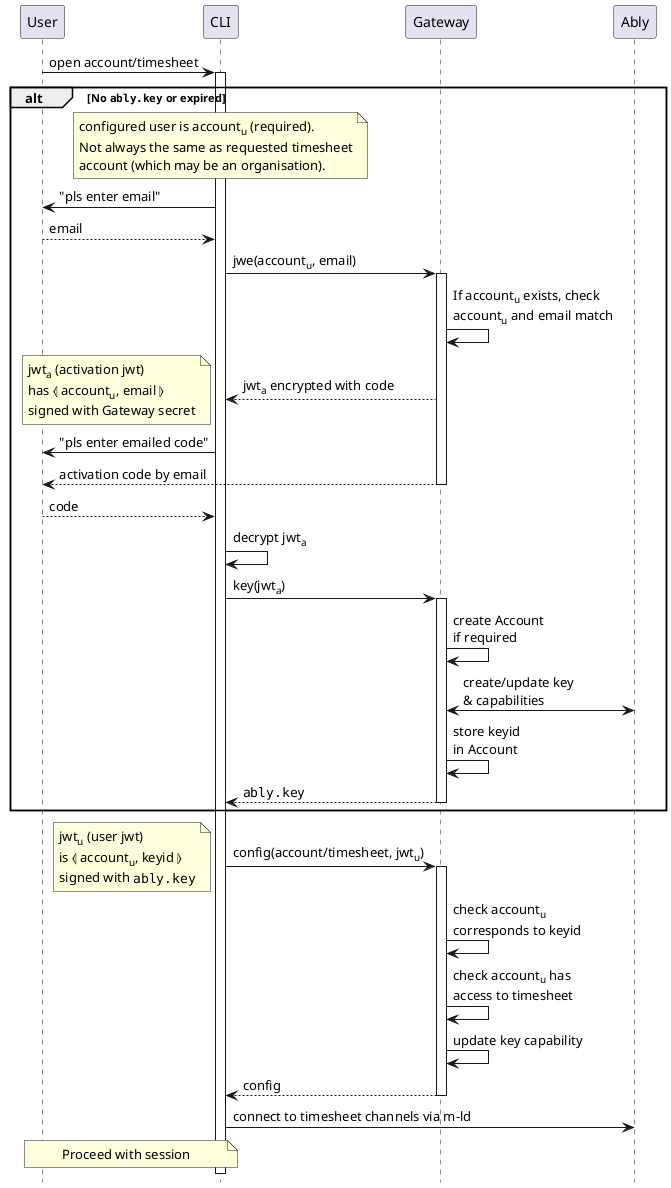 @startuml
'https://plantuml.com/sequence-diagram
hide footbox

User -> CLI ++: open account/timesheet
alt No ""ably.key"" or expired
  note over CLI
    configured user is account<sub>u</sub> (required).
    Not always the same as requested timesheet
    account (which may be an organisation).
  end note
  CLI -> User: "pls enter email"
  User --> CLI: email
  CLI -> Gateway ++: jwe(account<sub>u</sub>, email)
  Gateway -> Gateway: If account<sub>u</sub> exists, check\naccount<sub>u</sub> and email match
  Gateway --> CLI: jwt<sub>a</sub> encrypted with code
  note left
    jwt<sub>a</sub> (activation jwt)
    has ⦉ account<sub>u</sub>, email ⦊
    signed with Gateway secret
  end note
  CLI -> User: "pls enter emailed code"
  Gateway --> User --: activation code by email

  User --> CLI: code
  ' TODO: brute force attack (look for a parseable JWT)
  CLI -> CLI: decrypt jwt<sub>a</sub>
  ' TODO: replay attack within JWT validity period
  CLI -> Gateway ++: key(jwt<sub>a</sub>)
  Gateway -> Gateway: create Account\nif required
  Gateway <-> Ably: create/update key\n& capabilities
  Gateway -> Gateway: store keyid\nin Account
  return ""ably.key""
end

CLI -> Gateway ++: config(account/timesheet, jwt<sub>u</sub>)
note left
  jwt<sub>u</sub> (user jwt)
  is ⦉ account<sub>u</sub>, keyid ⦊
  signed with ""ably.key""
end note
Gateway -> Gateway: check account<sub>u</sub>\ncorresponds to keyid
Gateway -> Gateway: check account<sub>u</sub> has\naccess to timesheet
Gateway -> Gateway: update key capability
return config

CLI -> Ably: connect to timesheet channels via m-ld
note over User, CLI: Proceed with session

@enduml